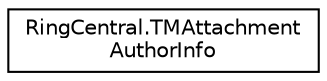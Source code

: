digraph "Graphical Class Hierarchy"
{
 // LATEX_PDF_SIZE
  edge [fontname="Helvetica",fontsize="10",labelfontname="Helvetica",labelfontsize="10"];
  node [fontname="Helvetica",fontsize="10",shape=record];
  rankdir="LR";
  Node0 [label="RingCentral.TMAttachment\lAuthorInfo",height=0.2,width=0.4,color="black", fillcolor="white", style="filled",URL="$classRingCentral_1_1TMAttachmentAuthorInfo.html",tooltip=" "];
}
